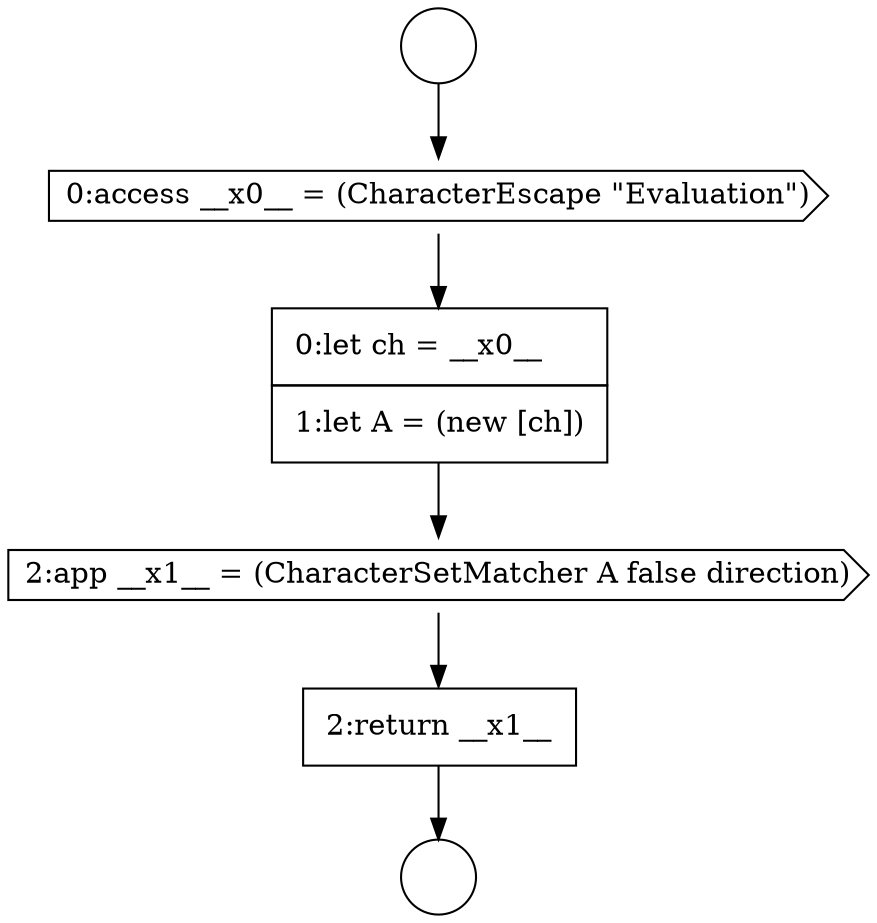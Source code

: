 digraph {
  node13548 [shape=cds, label=<<font color="black">2:app __x1__ = (CharacterSetMatcher A false direction)</font>> color="black" fillcolor="white" style=filled]
  node13547 [shape=none, margin=0, label=<<font color="black">
    <table border="0" cellborder="1" cellspacing="0" cellpadding="10">
      <tr><td align="left">0:let ch = __x0__</td></tr>
      <tr><td align="left">1:let A = (new [ch])</td></tr>
    </table>
  </font>> color="black" fillcolor="white" style=filled]
  node13544 [shape=circle label=" " color="black" fillcolor="white" style=filled]
  node13546 [shape=cds, label=<<font color="black">0:access __x0__ = (CharacterEscape &quot;Evaluation&quot;)</font>> color="black" fillcolor="white" style=filled]
  node13545 [shape=circle label=" " color="black" fillcolor="white" style=filled]
  node13549 [shape=none, margin=0, label=<<font color="black">
    <table border="0" cellborder="1" cellspacing="0" cellpadding="10">
      <tr><td align="left">2:return __x1__</td></tr>
    </table>
  </font>> color="black" fillcolor="white" style=filled]
  node13548 -> node13549 [ color="black"]
  node13547 -> node13548 [ color="black"]
  node13549 -> node13545 [ color="black"]
  node13544 -> node13546 [ color="black"]
  node13546 -> node13547 [ color="black"]
}
